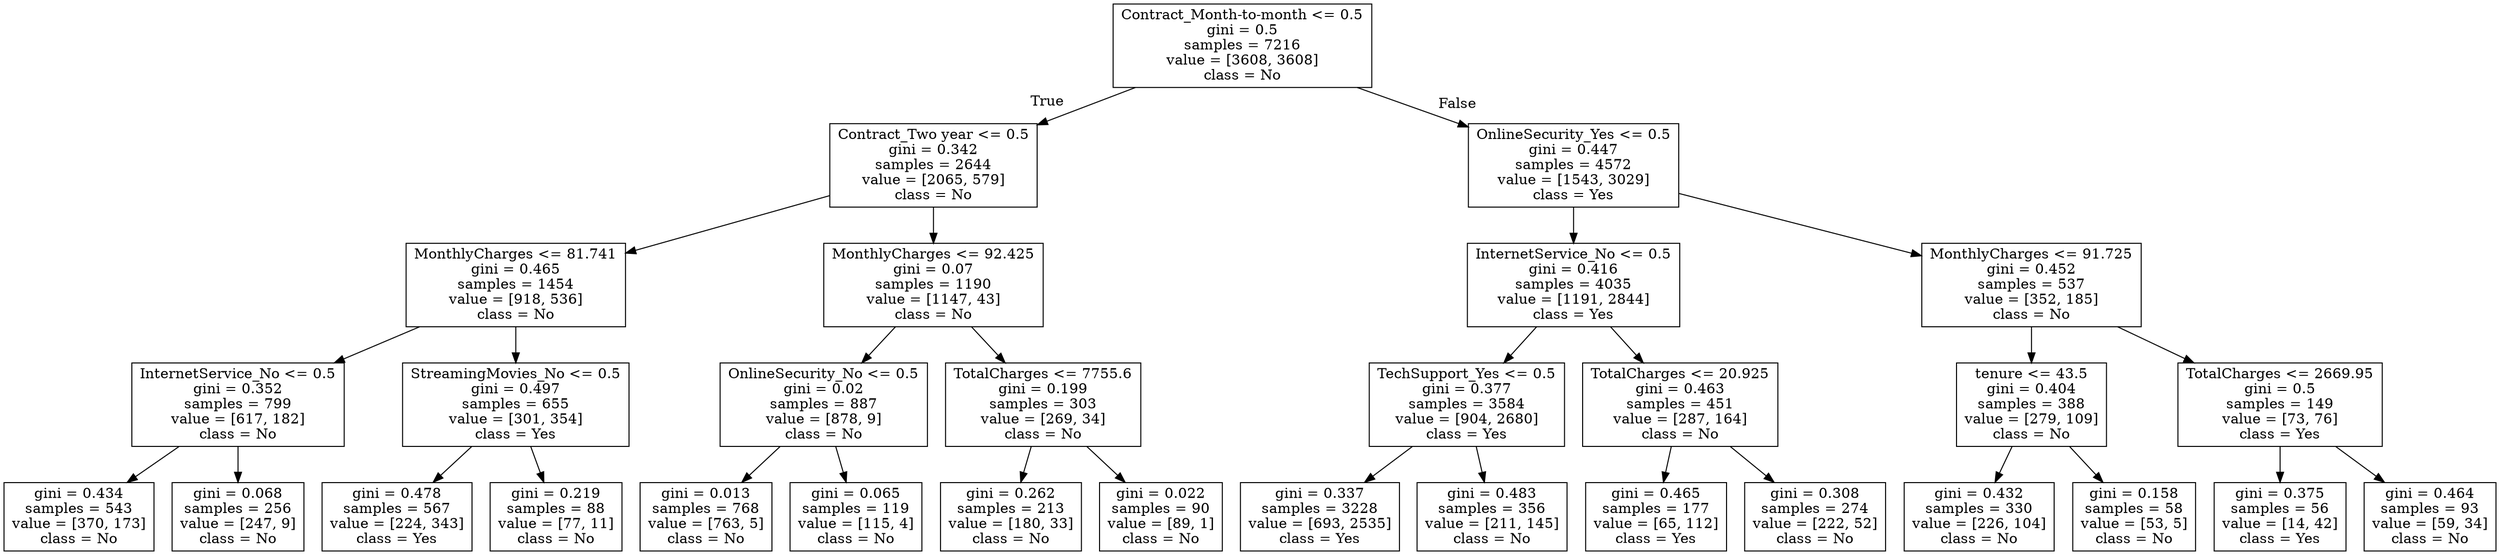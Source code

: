 digraph Tree {
node [shape=box] ;
0 [label="Contract_Month-to-month <= 0.5\ngini = 0.5\nsamples = 7216\nvalue = [3608, 3608]\nclass = No"] ;
1 [label="Contract_Two year <= 0.5\ngini = 0.342\nsamples = 2644\nvalue = [2065, 579]\nclass = No"] ;
0 -> 1 [labeldistance=2.5, labelangle=45, headlabel="True"] ;
2 [label="MonthlyCharges <= 81.741\ngini = 0.465\nsamples = 1454\nvalue = [918, 536]\nclass = No"] ;
1 -> 2 ;
3 [label="InternetService_No <= 0.5\ngini = 0.352\nsamples = 799\nvalue = [617, 182]\nclass = No"] ;
2 -> 3 ;
4 [label="gini = 0.434\nsamples = 543\nvalue = [370, 173]\nclass = No"] ;
3 -> 4 ;
5 [label="gini = 0.068\nsamples = 256\nvalue = [247, 9]\nclass = No"] ;
3 -> 5 ;
6 [label="StreamingMovies_No <= 0.5\ngini = 0.497\nsamples = 655\nvalue = [301, 354]\nclass = Yes"] ;
2 -> 6 ;
7 [label="gini = 0.478\nsamples = 567\nvalue = [224, 343]\nclass = Yes"] ;
6 -> 7 ;
8 [label="gini = 0.219\nsamples = 88\nvalue = [77, 11]\nclass = No"] ;
6 -> 8 ;
9 [label="MonthlyCharges <= 92.425\ngini = 0.07\nsamples = 1190\nvalue = [1147, 43]\nclass = No"] ;
1 -> 9 ;
10 [label="OnlineSecurity_No <= 0.5\ngini = 0.02\nsamples = 887\nvalue = [878, 9]\nclass = No"] ;
9 -> 10 ;
11 [label="gini = 0.013\nsamples = 768\nvalue = [763, 5]\nclass = No"] ;
10 -> 11 ;
12 [label="gini = 0.065\nsamples = 119\nvalue = [115, 4]\nclass = No"] ;
10 -> 12 ;
13 [label="TotalCharges <= 7755.6\ngini = 0.199\nsamples = 303\nvalue = [269, 34]\nclass = No"] ;
9 -> 13 ;
14 [label="gini = 0.262\nsamples = 213\nvalue = [180, 33]\nclass = No"] ;
13 -> 14 ;
15 [label="gini = 0.022\nsamples = 90\nvalue = [89, 1]\nclass = No"] ;
13 -> 15 ;
16 [label="OnlineSecurity_Yes <= 0.5\ngini = 0.447\nsamples = 4572\nvalue = [1543, 3029]\nclass = Yes"] ;
0 -> 16 [labeldistance=2.5, labelangle=-45, headlabel="False"] ;
17 [label="InternetService_No <= 0.5\ngini = 0.416\nsamples = 4035\nvalue = [1191, 2844]\nclass = Yes"] ;
16 -> 17 ;
18 [label="TechSupport_Yes <= 0.5\ngini = 0.377\nsamples = 3584\nvalue = [904, 2680]\nclass = Yes"] ;
17 -> 18 ;
19 [label="gini = 0.337\nsamples = 3228\nvalue = [693, 2535]\nclass = Yes"] ;
18 -> 19 ;
20 [label="gini = 0.483\nsamples = 356\nvalue = [211, 145]\nclass = No"] ;
18 -> 20 ;
21 [label="TotalCharges <= 20.925\ngini = 0.463\nsamples = 451\nvalue = [287, 164]\nclass = No"] ;
17 -> 21 ;
22 [label="gini = 0.465\nsamples = 177\nvalue = [65, 112]\nclass = Yes"] ;
21 -> 22 ;
23 [label="gini = 0.308\nsamples = 274\nvalue = [222, 52]\nclass = No"] ;
21 -> 23 ;
24 [label="MonthlyCharges <= 91.725\ngini = 0.452\nsamples = 537\nvalue = [352, 185]\nclass = No"] ;
16 -> 24 ;
25 [label="tenure <= 43.5\ngini = 0.404\nsamples = 388\nvalue = [279, 109]\nclass = No"] ;
24 -> 25 ;
26 [label="gini = 0.432\nsamples = 330\nvalue = [226, 104]\nclass = No"] ;
25 -> 26 ;
27 [label="gini = 0.158\nsamples = 58\nvalue = [53, 5]\nclass = No"] ;
25 -> 27 ;
28 [label="TotalCharges <= 2669.95\ngini = 0.5\nsamples = 149\nvalue = [73, 76]\nclass = Yes"] ;
24 -> 28 ;
29 [label="gini = 0.375\nsamples = 56\nvalue = [14, 42]\nclass = Yes"] ;
28 -> 29 ;
30 [label="gini = 0.464\nsamples = 93\nvalue = [59, 34]\nclass = No"] ;
28 -> 30 ;
}